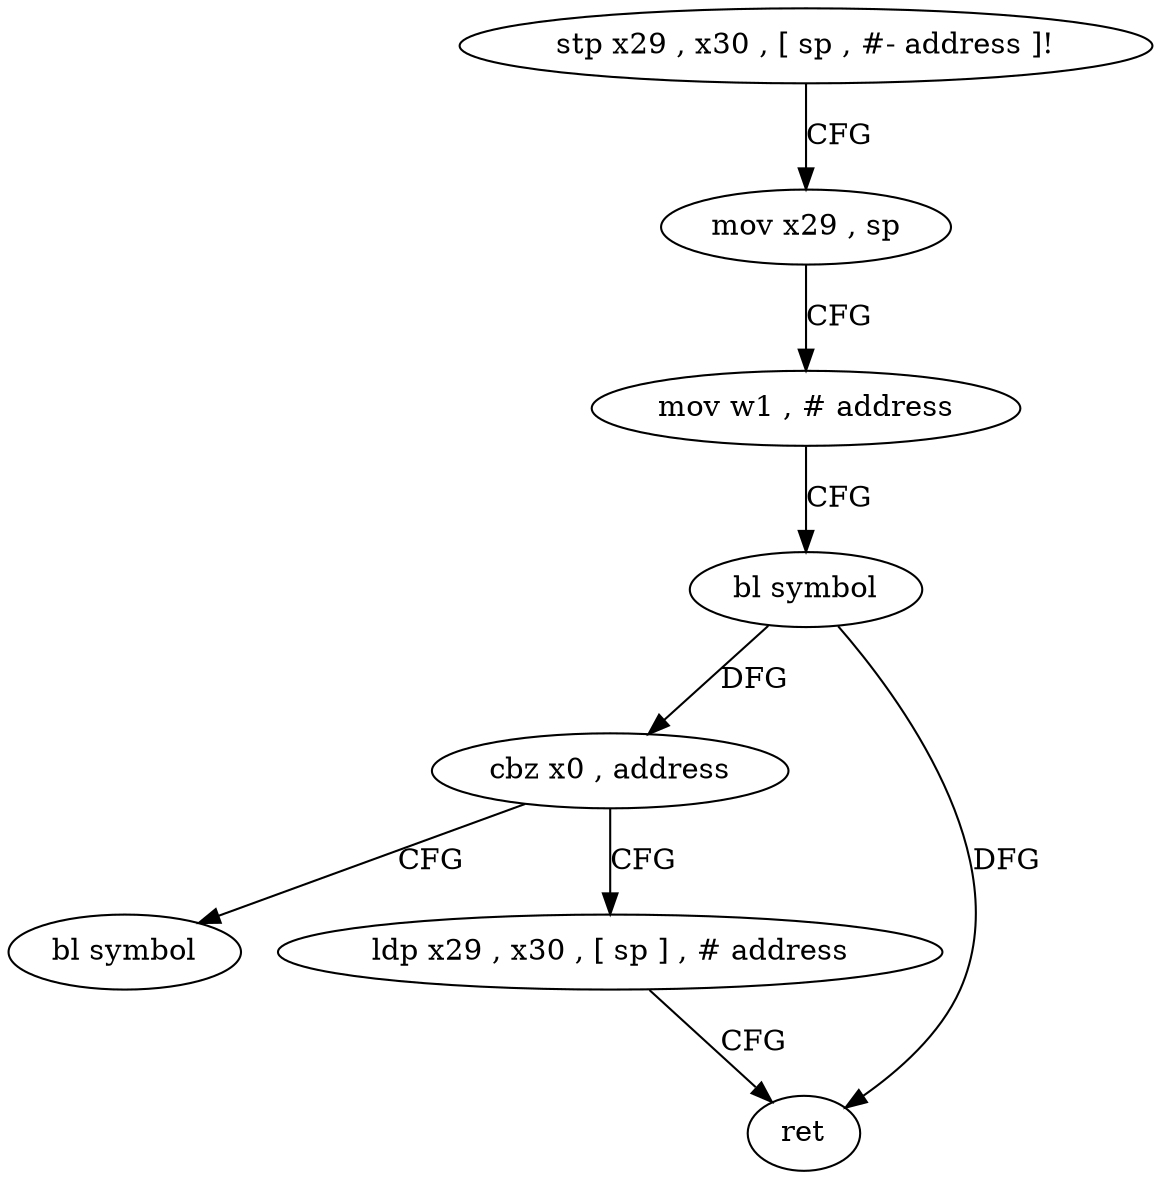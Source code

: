 digraph "func" {
"4217144" [label = "stp x29 , x30 , [ sp , #- address ]!" ]
"4217148" [label = "mov x29 , sp" ]
"4217152" [label = "mov w1 , # address" ]
"4217156" [label = "bl symbol" ]
"4217160" [label = "cbz x0 , address" ]
"4217172" [label = "bl symbol" ]
"4217164" [label = "ldp x29 , x30 , [ sp ] , # address" ]
"4217168" [label = "ret" ]
"4217144" -> "4217148" [ label = "CFG" ]
"4217148" -> "4217152" [ label = "CFG" ]
"4217152" -> "4217156" [ label = "CFG" ]
"4217156" -> "4217160" [ label = "DFG" ]
"4217156" -> "4217168" [ label = "DFG" ]
"4217160" -> "4217172" [ label = "CFG" ]
"4217160" -> "4217164" [ label = "CFG" ]
"4217164" -> "4217168" [ label = "CFG" ]
}
